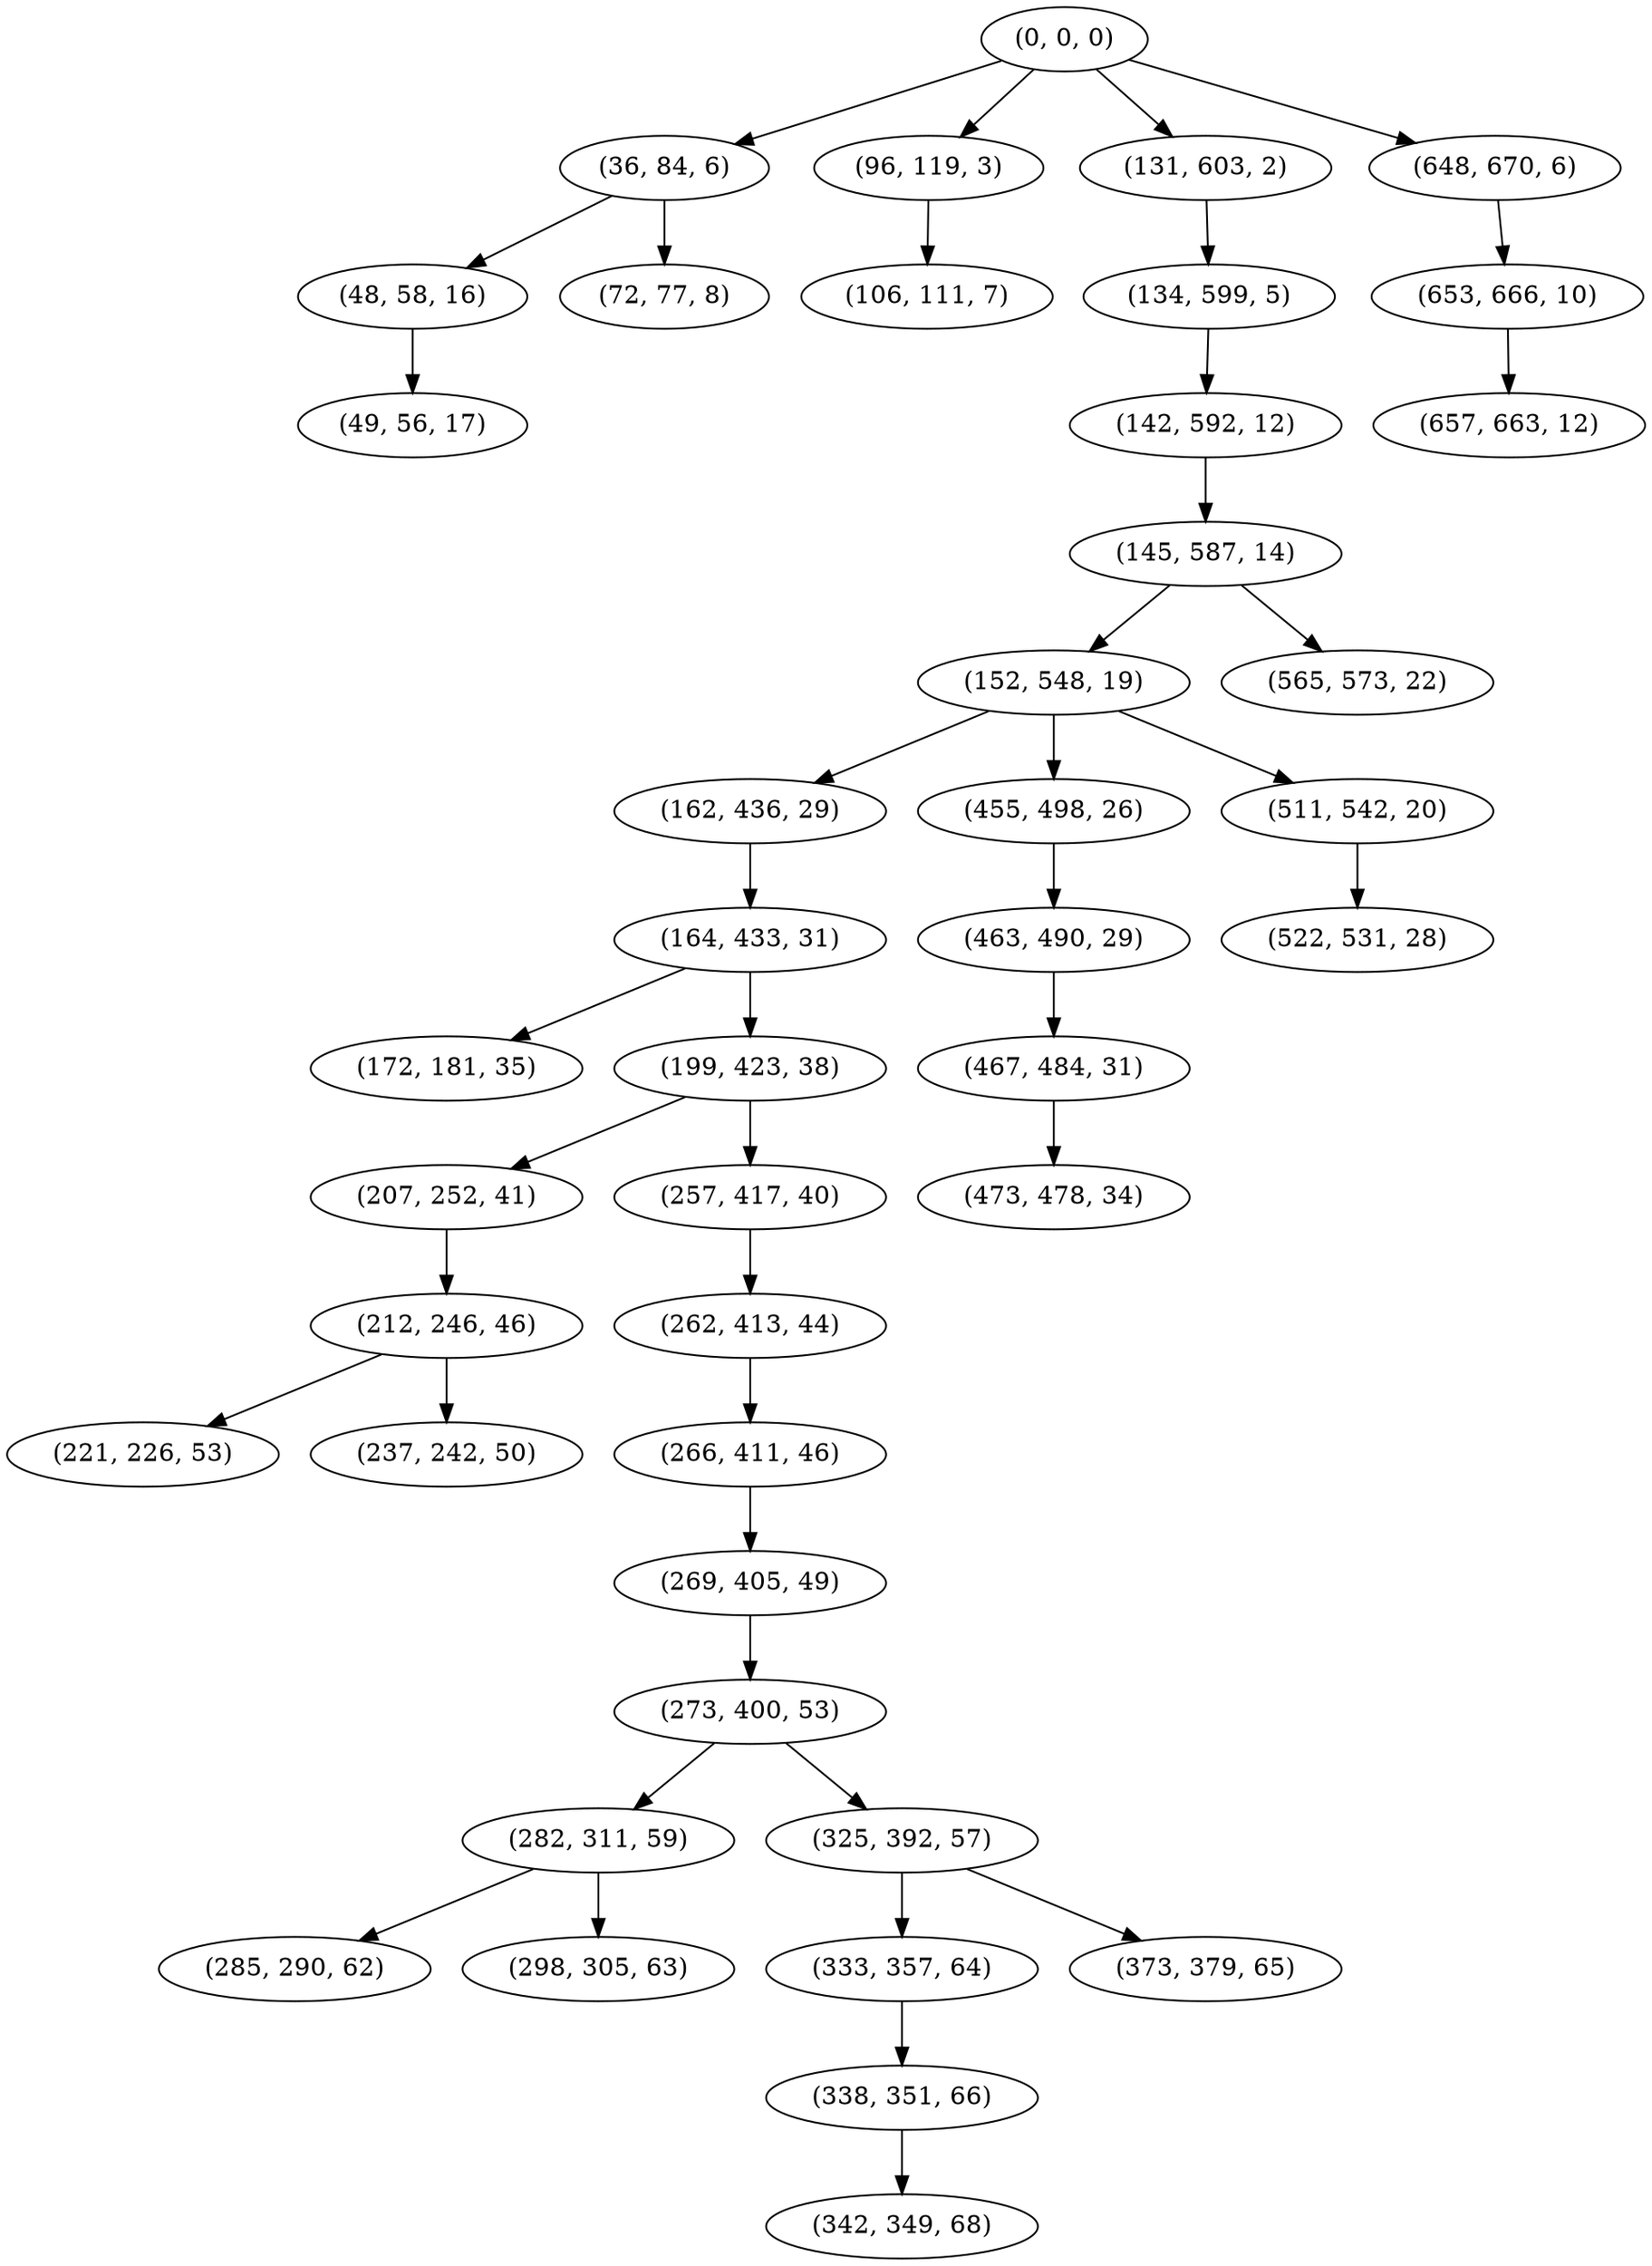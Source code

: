 digraph tree {
    "(0, 0, 0)";
    "(36, 84, 6)";
    "(48, 58, 16)";
    "(49, 56, 17)";
    "(72, 77, 8)";
    "(96, 119, 3)";
    "(106, 111, 7)";
    "(131, 603, 2)";
    "(134, 599, 5)";
    "(142, 592, 12)";
    "(145, 587, 14)";
    "(152, 548, 19)";
    "(162, 436, 29)";
    "(164, 433, 31)";
    "(172, 181, 35)";
    "(199, 423, 38)";
    "(207, 252, 41)";
    "(212, 246, 46)";
    "(221, 226, 53)";
    "(237, 242, 50)";
    "(257, 417, 40)";
    "(262, 413, 44)";
    "(266, 411, 46)";
    "(269, 405, 49)";
    "(273, 400, 53)";
    "(282, 311, 59)";
    "(285, 290, 62)";
    "(298, 305, 63)";
    "(325, 392, 57)";
    "(333, 357, 64)";
    "(338, 351, 66)";
    "(342, 349, 68)";
    "(373, 379, 65)";
    "(455, 498, 26)";
    "(463, 490, 29)";
    "(467, 484, 31)";
    "(473, 478, 34)";
    "(511, 542, 20)";
    "(522, 531, 28)";
    "(565, 573, 22)";
    "(648, 670, 6)";
    "(653, 666, 10)";
    "(657, 663, 12)";
    "(0, 0, 0)" -> "(36, 84, 6)";
    "(0, 0, 0)" -> "(96, 119, 3)";
    "(0, 0, 0)" -> "(131, 603, 2)";
    "(0, 0, 0)" -> "(648, 670, 6)";
    "(36, 84, 6)" -> "(48, 58, 16)";
    "(36, 84, 6)" -> "(72, 77, 8)";
    "(48, 58, 16)" -> "(49, 56, 17)";
    "(96, 119, 3)" -> "(106, 111, 7)";
    "(131, 603, 2)" -> "(134, 599, 5)";
    "(134, 599, 5)" -> "(142, 592, 12)";
    "(142, 592, 12)" -> "(145, 587, 14)";
    "(145, 587, 14)" -> "(152, 548, 19)";
    "(145, 587, 14)" -> "(565, 573, 22)";
    "(152, 548, 19)" -> "(162, 436, 29)";
    "(152, 548, 19)" -> "(455, 498, 26)";
    "(152, 548, 19)" -> "(511, 542, 20)";
    "(162, 436, 29)" -> "(164, 433, 31)";
    "(164, 433, 31)" -> "(172, 181, 35)";
    "(164, 433, 31)" -> "(199, 423, 38)";
    "(199, 423, 38)" -> "(207, 252, 41)";
    "(199, 423, 38)" -> "(257, 417, 40)";
    "(207, 252, 41)" -> "(212, 246, 46)";
    "(212, 246, 46)" -> "(221, 226, 53)";
    "(212, 246, 46)" -> "(237, 242, 50)";
    "(257, 417, 40)" -> "(262, 413, 44)";
    "(262, 413, 44)" -> "(266, 411, 46)";
    "(266, 411, 46)" -> "(269, 405, 49)";
    "(269, 405, 49)" -> "(273, 400, 53)";
    "(273, 400, 53)" -> "(282, 311, 59)";
    "(273, 400, 53)" -> "(325, 392, 57)";
    "(282, 311, 59)" -> "(285, 290, 62)";
    "(282, 311, 59)" -> "(298, 305, 63)";
    "(325, 392, 57)" -> "(333, 357, 64)";
    "(325, 392, 57)" -> "(373, 379, 65)";
    "(333, 357, 64)" -> "(338, 351, 66)";
    "(338, 351, 66)" -> "(342, 349, 68)";
    "(455, 498, 26)" -> "(463, 490, 29)";
    "(463, 490, 29)" -> "(467, 484, 31)";
    "(467, 484, 31)" -> "(473, 478, 34)";
    "(511, 542, 20)" -> "(522, 531, 28)";
    "(648, 670, 6)" -> "(653, 666, 10)";
    "(653, 666, 10)" -> "(657, 663, 12)";
}
